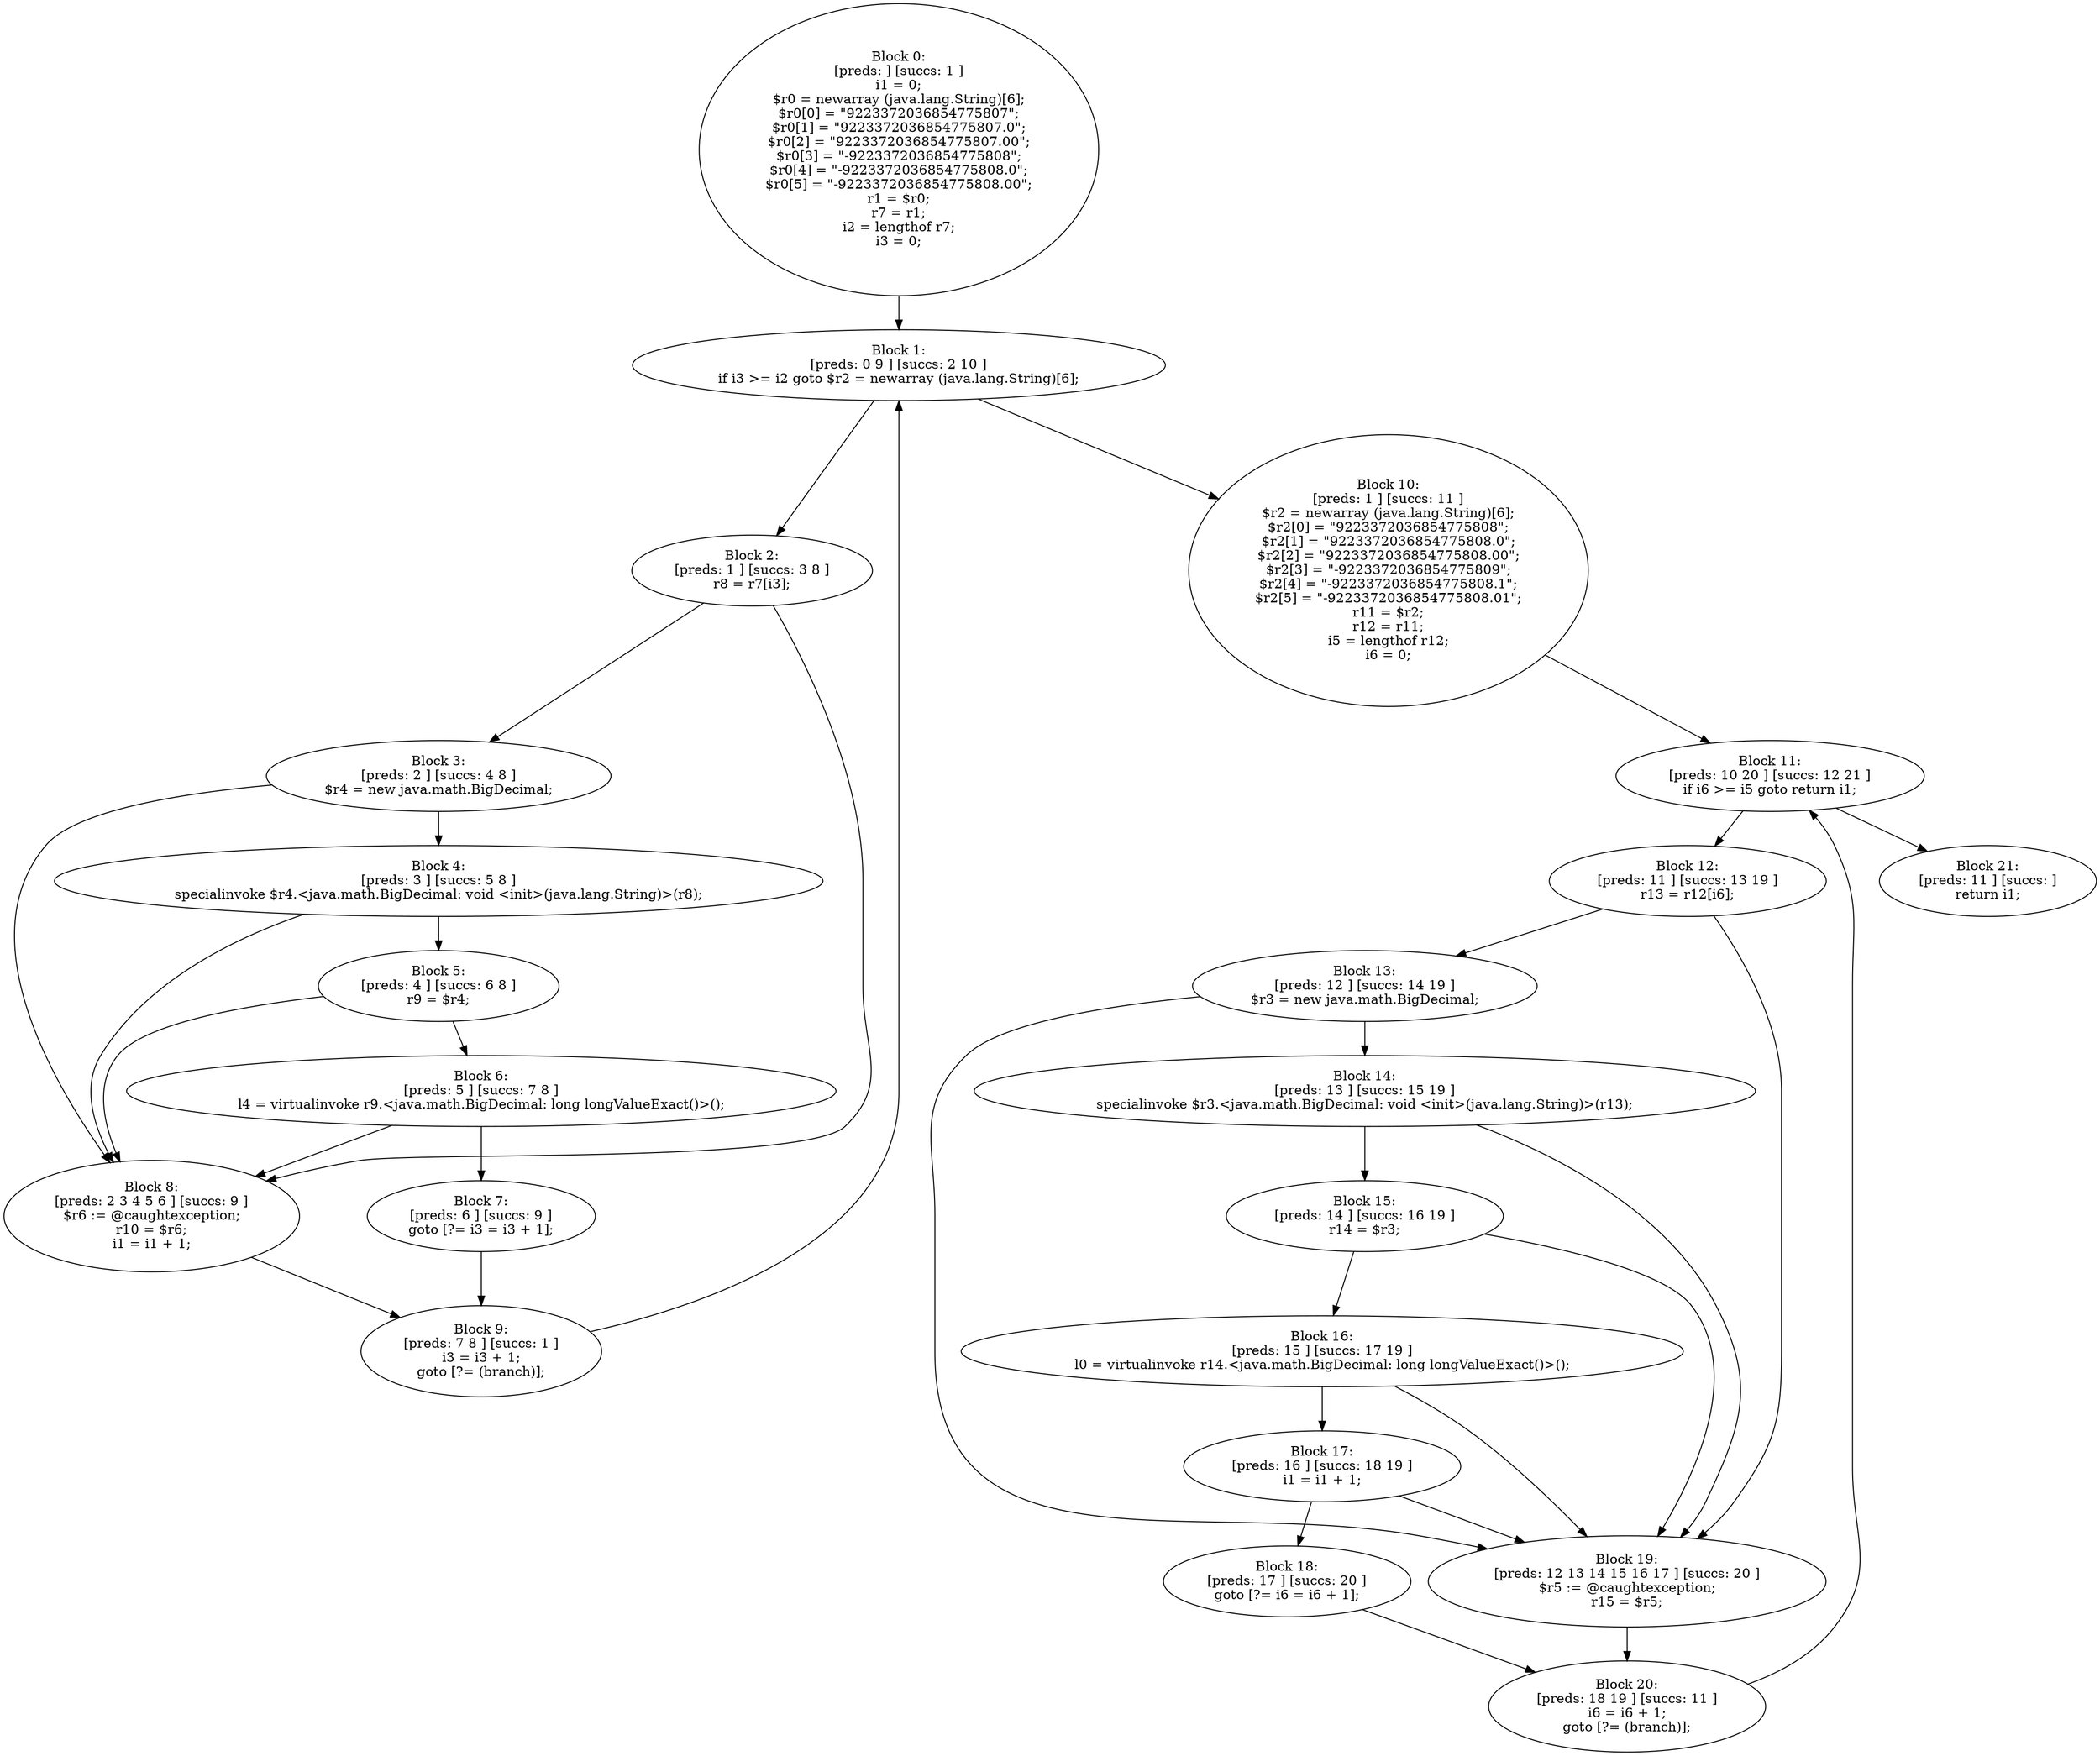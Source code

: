 digraph "unitGraph" {
    "Block 0:
[preds: ] [succs: 1 ]
i1 = 0;
$r0 = newarray (java.lang.String)[6];
$r0[0] = \"9223372036854775807\";
$r0[1] = \"9223372036854775807.0\";
$r0[2] = \"9223372036854775807.00\";
$r0[3] = \"-9223372036854775808\";
$r0[4] = \"-9223372036854775808.0\";
$r0[5] = \"-9223372036854775808.00\";
r1 = $r0;
r7 = r1;
i2 = lengthof r7;
i3 = 0;
"
    "Block 1:
[preds: 0 9 ] [succs: 2 10 ]
if i3 >= i2 goto $r2 = newarray (java.lang.String)[6];
"
    "Block 2:
[preds: 1 ] [succs: 3 8 ]
r8 = r7[i3];
"
    "Block 3:
[preds: 2 ] [succs: 4 8 ]
$r4 = new java.math.BigDecimal;
"
    "Block 4:
[preds: 3 ] [succs: 5 8 ]
specialinvoke $r4.<java.math.BigDecimal: void <init>(java.lang.String)>(r8);
"
    "Block 5:
[preds: 4 ] [succs: 6 8 ]
r9 = $r4;
"
    "Block 6:
[preds: 5 ] [succs: 7 8 ]
l4 = virtualinvoke r9.<java.math.BigDecimal: long longValueExact()>();
"
    "Block 7:
[preds: 6 ] [succs: 9 ]
goto [?= i3 = i3 + 1];
"
    "Block 8:
[preds: 2 3 4 5 6 ] [succs: 9 ]
$r6 := @caughtexception;
r10 = $r6;
i1 = i1 + 1;
"
    "Block 9:
[preds: 7 8 ] [succs: 1 ]
i3 = i3 + 1;
goto [?= (branch)];
"
    "Block 10:
[preds: 1 ] [succs: 11 ]
$r2 = newarray (java.lang.String)[6];
$r2[0] = \"9223372036854775808\";
$r2[1] = \"9223372036854775808.0\";
$r2[2] = \"9223372036854775808.00\";
$r2[3] = \"-9223372036854775809\";
$r2[4] = \"-9223372036854775808.1\";
$r2[5] = \"-9223372036854775808.01\";
r11 = $r2;
r12 = r11;
i5 = lengthof r12;
i6 = 0;
"
    "Block 11:
[preds: 10 20 ] [succs: 12 21 ]
if i6 >= i5 goto return i1;
"
    "Block 12:
[preds: 11 ] [succs: 13 19 ]
r13 = r12[i6];
"
    "Block 13:
[preds: 12 ] [succs: 14 19 ]
$r3 = new java.math.BigDecimal;
"
    "Block 14:
[preds: 13 ] [succs: 15 19 ]
specialinvoke $r3.<java.math.BigDecimal: void <init>(java.lang.String)>(r13);
"
    "Block 15:
[preds: 14 ] [succs: 16 19 ]
r14 = $r3;
"
    "Block 16:
[preds: 15 ] [succs: 17 19 ]
l0 = virtualinvoke r14.<java.math.BigDecimal: long longValueExact()>();
"
    "Block 17:
[preds: 16 ] [succs: 18 19 ]
i1 = i1 + 1;
"
    "Block 18:
[preds: 17 ] [succs: 20 ]
goto [?= i6 = i6 + 1];
"
    "Block 19:
[preds: 12 13 14 15 16 17 ] [succs: 20 ]
$r5 := @caughtexception;
r15 = $r5;
"
    "Block 20:
[preds: 18 19 ] [succs: 11 ]
i6 = i6 + 1;
goto [?= (branch)];
"
    "Block 21:
[preds: 11 ] [succs: ]
return i1;
"
    "Block 0:
[preds: ] [succs: 1 ]
i1 = 0;
$r0 = newarray (java.lang.String)[6];
$r0[0] = \"9223372036854775807\";
$r0[1] = \"9223372036854775807.0\";
$r0[2] = \"9223372036854775807.00\";
$r0[3] = \"-9223372036854775808\";
$r0[4] = \"-9223372036854775808.0\";
$r0[5] = \"-9223372036854775808.00\";
r1 = $r0;
r7 = r1;
i2 = lengthof r7;
i3 = 0;
"->"Block 1:
[preds: 0 9 ] [succs: 2 10 ]
if i3 >= i2 goto $r2 = newarray (java.lang.String)[6];
";
    "Block 1:
[preds: 0 9 ] [succs: 2 10 ]
if i3 >= i2 goto $r2 = newarray (java.lang.String)[6];
"->"Block 2:
[preds: 1 ] [succs: 3 8 ]
r8 = r7[i3];
";
    "Block 1:
[preds: 0 9 ] [succs: 2 10 ]
if i3 >= i2 goto $r2 = newarray (java.lang.String)[6];
"->"Block 10:
[preds: 1 ] [succs: 11 ]
$r2 = newarray (java.lang.String)[6];
$r2[0] = \"9223372036854775808\";
$r2[1] = \"9223372036854775808.0\";
$r2[2] = \"9223372036854775808.00\";
$r2[3] = \"-9223372036854775809\";
$r2[4] = \"-9223372036854775808.1\";
$r2[5] = \"-9223372036854775808.01\";
r11 = $r2;
r12 = r11;
i5 = lengthof r12;
i6 = 0;
";
    "Block 2:
[preds: 1 ] [succs: 3 8 ]
r8 = r7[i3];
"->"Block 3:
[preds: 2 ] [succs: 4 8 ]
$r4 = new java.math.BigDecimal;
";
    "Block 2:
[preds: 1 ] [succs: 3 8 ]
r8 = r7[i3];
"->"Block 8:
[preds: 2 3 4 5 6 ] [succs: 9 ]
$r6 := @caughtexception;
r10 = $r6;
i1 = i1 + 1;
";
    "Block 3:
[preds: 2 ] [succs: 4 8 ]
$r4 = new java.math.BigDecimal;
"->"Block 4:
[preds: 3 ] [succs: 5 8 ]
specialinvoke $r4.<java.math.BigDecimal: void <init>(java.lang.String)>(r8);
";
    "Block 3:
[preds: 2 ] [succs: 4 8 ]
$r4 = new java.math.BigDecimal;
"->"Block 8:
[preds: 2 3 4 5 6 ] [succs: 9 ]
$r6 := @caughtexception;
r10 = $r6;
i1 = i1 + 1;
";
    "Block 4:
[preds: 3 ] [succs: 5 8 ]
specialinvoke $r4.<java.math.BigDecimal: void <init>(java.lang.String)>(r8);
"->"Block 5:
[preds: 4 ] [succs: 6 8 ]
r9 = $r4;
";
    "Block 4:
[preds: 3 ] [succs: 5 8 ]
specialinvoke $r4.<java.math.BigDecimal: void <init>(java.lang.String)>(r8);
"->"Block 8:
[preds: 2 3 4 5 6 ] [succs: 9 ]
$r6 := @caughtexception;
r10 = $r6;
i1 = i1 + 1;
";
    "Block 5:
[preds: 4 ] [succs: 6 8 ]
r9 = $r4;
"->"Block 6:
[preds: 5 ] [succs: 7 8 ]
l4 = virtualinvoke r9.<java.math.BigDecimal: long longValueExact()>();
";
    "Block 5:
[preds: 4 ] [succs: 6 8 ]
r9 = $r4;
"->"Block 8:
[preds: 2 3 4 5 6 ] [succs: 9 ]
$r6 := @caughtexception;
r10 = $r6;
i1 = i1 + 1;
";
    "Block 6:
[preds: 5 ] [succs: 7 8 ]
l4 = virtualinvoke r9.<java.math.BigDecimal: long longValueExact()>();
"->"Block 7:
[preds: 6 ] [succs: 9 ]
goto [?= i3 = i3 + 1];
";
    "Block 6:
[preds: 5 ] [succs: 7 8 ]
l4 = virtualinvoke r9.<java.math.BigDecimal: long longValueExact()>();
"->"Block 8:
[preds: 2 3 4 5 6 ] [succs: 9 ]
$r6 := @caughtexception;
r10 = $r6;
i1 = i1 + 1;
";
    "Block 7:
[preds: 6 ] [succs: 9 ]
goto [?= i3 = i3 + 1];
"->"Block 9:
[preds: 7 8 ] [succs: 1 ]
i3 = i3 + 1;
goto [?= (branch)];
";
    "Block 8:
[preds: 2 3 4 5 6 ] [succs: 9 ]
$r6 := @caughtexception;
r10 = $r6;
i1 = i1 + 1;
"->"Block 9:
[preds: 7 8 ] [succs: 1 ]
i3 = i3 + 1;
goto [?= (branch)];
";
    "Block 9:
[preds: 7 8 ] [succs: 1 ]
i3 = i3 + 1;
goto [?= (branch)];
"->"Block 1:
[preds: 0 9 ] [succs: 2 10 ]
if i3 >= i2 goto $r2 = newarray (java.lang.String)[6];
";
    "Block 10:
[preds: 1 ] [succs: 11 ]
$r2 = newarray (java.lang.String)[6];
$r2[0] = \"9223372036854775808\";
$r2[1] = \"9223372036854775808.0\";
$r2[2] = \"9223372036854775808.00\";
$r2[3] = \"-9223372036854775809\";
$r2[4] = \"-9223372036854775808.1\";
$r2[5] = \"-9223372036854775808.01\";
r11 = $r2;
r12 = r11;
i5 = lengthof r12;
i6 = 0;
"->"Block 11:
[preds: 10 20 ] [succs: 12 21 ]
if i6 >= i5 goto return i1;
";
    "Block 11:
[preds: 10 20 ] [succs: 12 21 ]
if i6 >= i5 goto return i1;
"->"Block 12:
[preds: 11 ] [succs: 13 19 ]
r13 = r12[i6];
";
    "Block 11:
[preds: 10 20 ] [succs: 12 21 ]
if i6 >= i5 goto return i1;
"->"Block 21:
[preds: 11 ] [succs: ]
return i1;
";
    "Block 12:
[preds: 11 ] [succs: 13 19 ]
r13 = r12[i6];
"->"Block 13:
[preds: 12 ] [succs: 14 19 ]
$r3 = new java.math.BigDecimal;
";
    "Block 12:
[preds: 11 ] [succs: 13 19 ]
r13 = r12[i6];
"->"Block 19:
[preds: 12 13 14 15 16 17 ] [succs: 20 ]
$r5 := @caughtexception;
r15 = $r5;
";
    "Block 13:
[preds: 12 ] [succs: 14 19 ]
$r3 = new java.math.BigDecimal;
"->"Block 14:
[preds: 13 ] [succs: 15 19 ]
specialinvoke $r3.<java.math.BigDecimal: void <init>(java.lang.String)>(r13);
";
    "Block 13:
[preds: 12 ] [succs: 14 19 ]
$r3 = new java.math.BigDecimal;
"->"Block 19:
[preds: 12 13 14 15 16 17 ] [succs: 20 ]
$r5 := @caughtexception;
r15 = $r5;
";
    "Block 14:
[preds: 13 ] [succs: 15 19 ]
specialinvoke $r3.<java.math.BigDecimal: void <init>(java.lang.String)>(r13);
"->"Block 15:
[preds: 14 ] [succs: 16 19 ]
r14 = $r3;
";
    "Block 14:
[preds: 13 ] [succs: 15 19 ]
specialinvoke $r3.<java.math.BigDecimal: void <init>(java.lang.String)>(r13);
"->"Block 19:
[preds: 12 13 14 15 16 17 ] [succs: 20 ]
$r5 := @caughtexception;
r15 = $r5;
";
    "Block 15:
[preds: 14 ] [succs: 16 19 ]
r14 = $r3;
"->"Block 16:
[preds: 15 ] [succs: 17 19 ]
l0 = virtualinvoke r14.<java.math.BigDecimal: long longValueExact()>();
";
    "Block 15:
[preds: 14 ] [succs: 16 19 ]
r14 = $r3;
"->"Block 19:
[preds: 12 13 14 15 16 17 ] [succs: 20 ]
$r5 := @caughtexception;
r15 = $r5;
";
    "Block 16:
[preds: 15 ] [succs: 17 19 ]
l0 = virtualinvoke r14.<java.math.BigDecimal: long longValueExact()>();
"->"Block 17:
[preds: 16 ] [succs: 18 19 ]
i1 = i1 + 1;
";
    "Block 16:
[preds: 15 ] [succs: 17 19 ]
l0 = virtualinvoke r14.<java.math.BigDecimal: long longValueExact()>();
"->"Block 19:
[preds: 12 13 14 15 16 17 ] [succs: 20 ]
$r5 := @caughtexception;
r15 = $r5;
";
    "Block 17:
[preds: 16 ] [succs: 18 19 ]
i1 = i1 + 1;
"->"Block 18:
[preds: 17 ] [succs: 20 ]
goto [?= i6 = i6 + 1];
";
    "Block 17:
[preds: 16 ] [succs: 18 19 ]
i1 = i1 + 1;
"->"Block 19:
[preds: 12 13 14 15 16 17 ] [succs: 20 ]
$r5 := @caughtexception;
r15 = $r5;
";
    "Block 18:
[preds: 17 ] [succs: 20 ]
goto [?= i6 = i6 + 1];
"->"Block 20:
[preds: 18 19 ] [succs: 11 ]
i6 = i6 + 1;
goto [?= (branch)];
";
    "Block 19:
[preds: 12 13 14 15 16 17 ] [succs: 20 ]
$r5 := @caughtexception;
r15 = $r5;
"->"Block 20:
[preds: 18 19 ] [succs: 11 ]
i6 = i6 + 1;
goto [?= (branch)];
";
    "Block 20:
[preds: 18 19 ] [succs: 11 ]
i6 = i6 + 1;
goto [?= (branch)];
"->"Block 11:
[preds: 10 20 ] [succs: 12 21 ]
if i6 >= i5 goto return i1;
";
}
